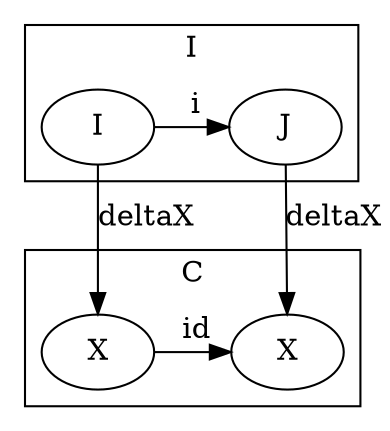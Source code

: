 digraph const {

  subgraph cluster_I {
    label = "I";
    I; J;
    I -> J [label = " i"];
    {rank=same; I; J}
  }
   
  subgraph cluster_C {
    label = "C";
    X; X2;
    X2 [label = "X"];
    X -> X2 [label = " id"];
    {rank=same; X X2}
  }

  I -> X [label = "deltaX"]
  J -> X2 [label = "deltaX"]
}
